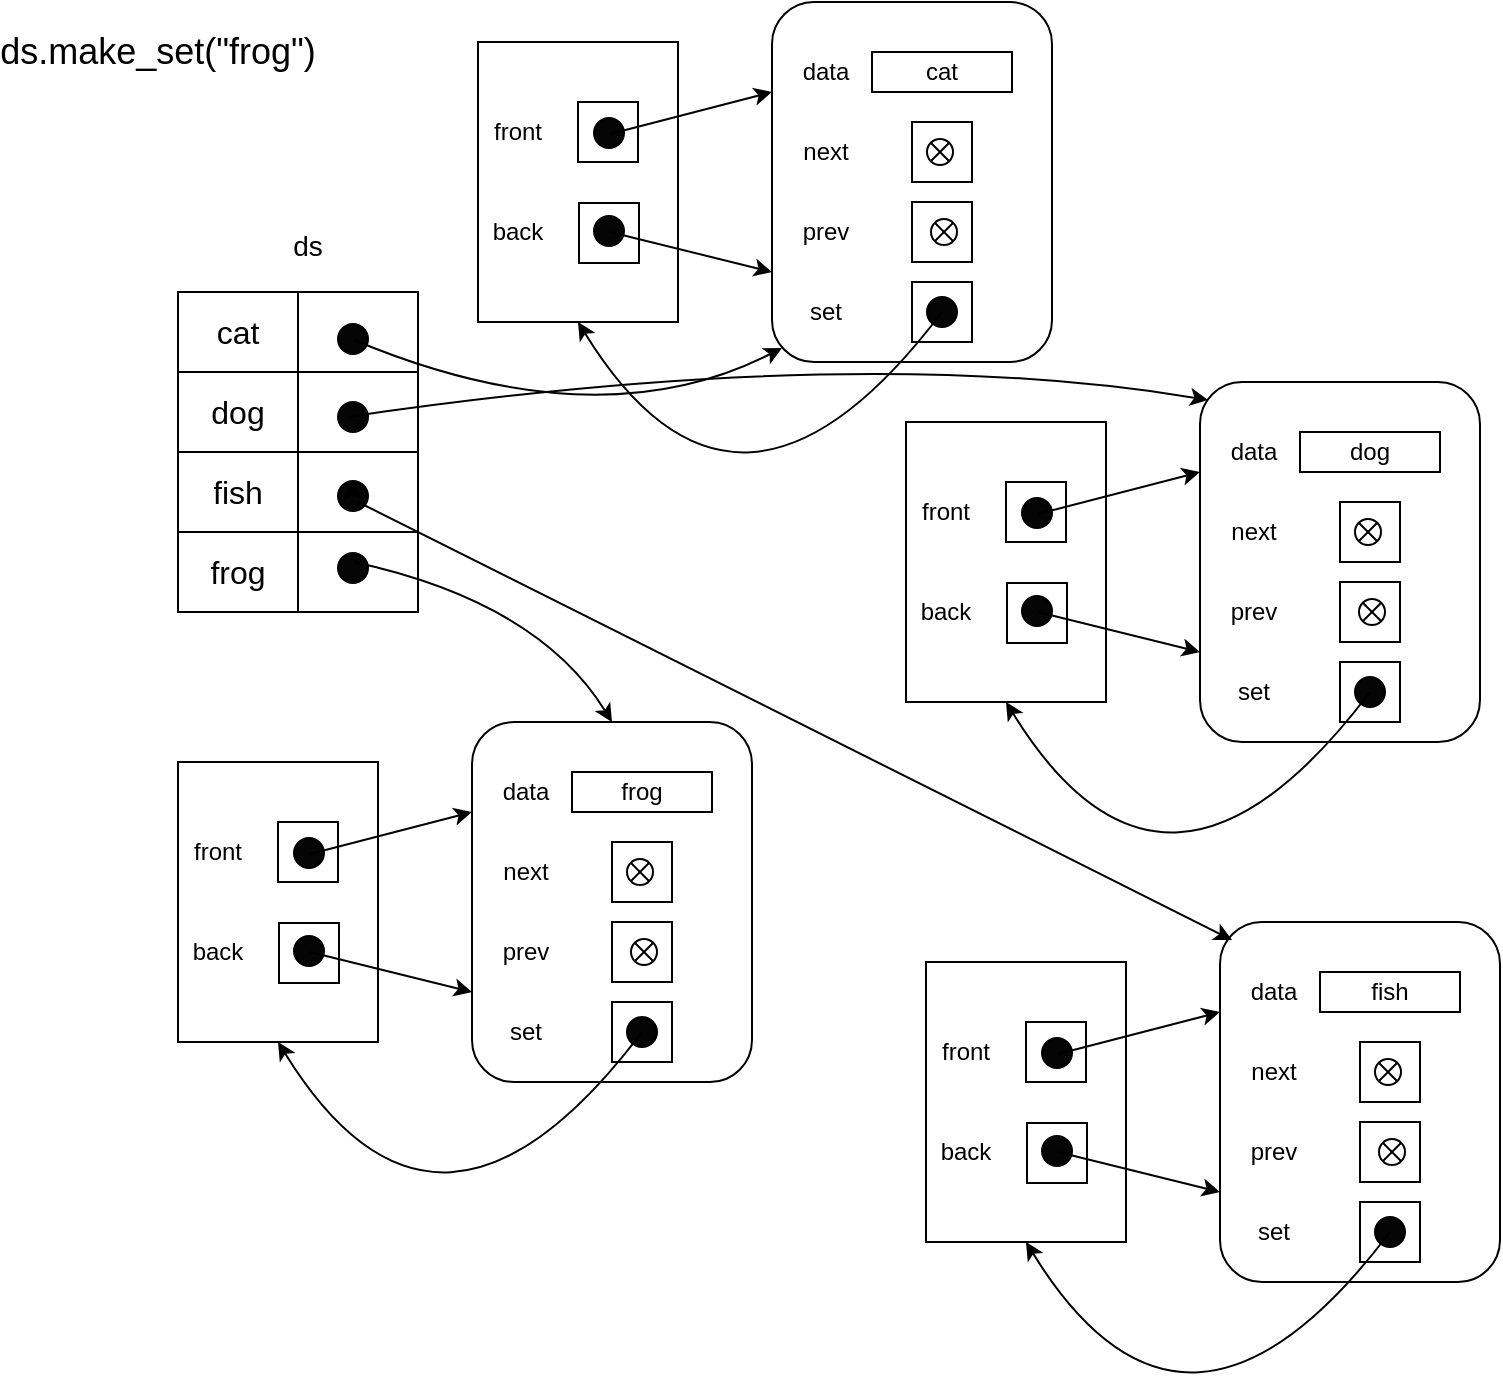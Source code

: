 <mxfile version="20.8.19" type="github">
  <diagram name="第 1 页" id="GiBOQHFT7XzUcaniyEGX">
    <mxGraphModel dx="698" dy="521" grid="1" gridSize="10" guides="1" tooltips="1" connect="1" arrows="1" fold="1" page="1" pageScale="1" pageWidth="827" pageHeight="1169" math="0" shadow="0">
      <root>
        <mxCell id="0" />
        <mxCell id="1" parent="0" />
        <mxCell id="z5tMKnNC0yyqLdrw48rh-1" value="" style="shape=table;startSize=0;container=1;collapsible=0;childLayout=tableLayout;fontSize=16;" parent="1" vertex="1">
          <mxGeometry x="120" y="165" width="120" height="160" as="geometry" />
        </mxCell>
        <mxCell id="z5tMKnNC0yyqLdrw48rh-2" value="" style="shape=tableRow;horizontal=0;startSize=0;swimlaneHead=0;swimlaneBody=0;strokeColor=inherit;top=0;left=0;bottom=0;right=0;collapsible=0;dropTarget=0;fillColor=none;points=[[0,0.5],[1,0.5]];portConstraint=eastwest;fontSize=16;" parent="z5tMKnNC0yyqLdrw48rh-1" vertex="1">
          <mxGeometry width="120" height="40" as="geometry" />
        </mxCell>
        <mxCell id="z5tMKnNC0yyqLdrw48rh-3" value="cat" style="shape=partialRectangle;html=1;whiteSpace=wrap;connectable=0;strokeColor=inherit;overflow=hidden;fillColor=none;top=0;left=0;bottom=0;right=0;pointerEvents=1;fontSize=16;" parent="z5tMKnNC0yyqLdrw48rh-2" vertex="1">
          <mxGeometry width="60" height="40" as="geometry">
            <mxRectangle width="60" height="40" as="alternateBounds" />
          </mxGeometry>
        </mxCell>
        <mxCell id="z5tMKnNC0yyqLdrw48rh-4" value="" style="shape=partialRectangle;html=1;whiteSpace=wrap;connectable=0;strokeColor=inherit;overflow=hidden;fillColor=none;top=0;left=0;bottom=0;right=0;pointerEvents=1;fontSize=16;" parent="z5tMKnNC0yyqLdrw48rh-2" vertex="1">
          <mxGeometry x="60" width="60" height="40" as="geometry">
            <mxRectangle width="60" height="40" as="alternateBounds" />
          </mxGeometry>
        </mxCell>
        <mxCell id="z5tMKnNC0yyqLdrw48rh-6" value="" style="shape=tableRow;horizontal=0;startSize=0;swimlaneHead=0;swimlaneBody=0;strokeColor=inherit;top=0;left=0;bottom=0;right=0;collapsible=0;dropTarget=0;fillColor=none;points=[[0,0.5],[1,0.5]];portConstraint=eastwest;fontSize=16;" parent="z5tMKnNC0yyqLdrw48rh-1" vertex="1">
          <mxGeometry y="40" width="120" height="40" as="geometry" />
        </mxCell>
        <mxCell id="z5tMKnNC0yyqLdrw48rh-7" value="dog" style="shape=partialRectangle;html=1;whiteSpace=wrap;connectable=0;strokeColor=inherit;overflow=hidden;fillColor=none;top=0;left=0;bottom=0;right=0;pointerEvents=1;fontSize=16;" parent="z5tMKnNC0yyqLdrw48rh-6" vertex="1">
          <mxGeometry width="60" height="40" as="geometry">
            <mxRectangle width="60" height="40" as="alternateBounds" />
          </mxGeometry>
        </mxCell>
        <mxCell id="z5tMKnNC0yyqLdrw48rh-8" value="" style="shape=partialRectangle;html=1;whiteSpace=wrap;connectable=0;strokeColor=inherit;overflow=hidden;fillColor=none;top=0;left=0;bottom=0;right=0;pointerEvents=1;fontSize=16;" parent="z5tMKnNC0yyqLdrw48rh-6" vertex="1">
          <mxGeometry x="60" width="60" height="40" as="geometry">
            <mxRectangle width="60" height="40" as="alternateBounds" />
          </mxGeometry>
        </mxCell>
        <mxCell id="z5tMKnNC0yyqLdrw48rh-10" value="" style="shape=tableRow;horizontal=0;startSize=0;swimlaneHead=0;swimlaneBody=0;strokeColor=inherit;top=0;left=0;bottom=0;right=0;collapsible=0;dropTarget=0;fillColor=none;points=[[0,0.5],[1,0.5]];portConstraint=eastwest;fontSize=16;" parent="z5tMKnNC0yyqLdrw48rh-1" vertex="1">
          <mxGeometry y="80" width="120" height="40" as="geometry" />
        </mxCell>
        <mxCell id="z5tMKnNC0yyqLdrw48rh-11" value="fish" style="shape=partialRectangle;html=1;whiteSpace=wrap;connectable=0;strokeColor=inherit;overflow=hidden;fillColor=none;top=0;left=0;bottom=0;right=0;pointerEvents=1;fontSize=16;" parent="z5tMKnNC0yyqLdrw48rh-10" vertex="1">
          <mxGeometry width="60" height="40" as="geometry">
            <mxRectangle width="60" height="40" as="alternateBounds" />
          </mxGeometry>
        </mxCell>
        <mxCell id="z5tMKnNC0yyqLdrw48rh-12" value="" style="shape=partialRectangle;html=1;whiteSpace=wrap;connectable=0;strokeColor=inherit;overflow=hidden;fillColor=none;top=0;left=0;bottom=0;right=0;pointerEvents=1;fontSize=16;" parent="z5tMKnNC0yyqLdrw48rh-10" vertex="1">
          <mxGeometry x="60" width="60" height="40" as="geometry">
            <mxRectangle width="60" height="40" as="alternateBounds" />
          </mxGeometry>
        </mxCell>
        <mxCell id="z5tMKnNC0yyqLdrw48rh-14" style="shape=tableRow;horizontal=0;startSize=0;swimlaneHead=0;swimlaneBody=0;strokeColor=inherit;top=0;left=0;bottom=0;right=0;collapsible=0;dropTarget=0;fillColor=none;points=[[0,0.5],[1,0.5]];portConstraint=eastwest;fontSize=16;" parent="z5tMKnNC0yyqLdrw48rh-1" vertex="1">
          <mxGeometry y="120" width="120" height="40" as="geometry" />
        </mxCell>
        <mxCell id="z5tMKnNC0yyqLdrw48rh-15" value="frog" style="shape=partialRectangle;html=1;whiteSpace=wrap;connectable=0;strokeColor=inherit;overflow=hidden;fillColor=none;top=0;left=0;bottom=0;right=0;pointerEvents=1;fontSize=16;" parent="z5tMKnNC0yyqLdrw48rh-14" vertex="1">
          <mxGeometry width="60" height="40" as="geometry">
            <mxRectangle width="60" height="40" as="alternateBounds" />
          </mxGeometry>
        </mxCell>
        <mxCell id="z5tMKnNC0yyqLdrw48rh-16" style="shape=partialRectangle;html=1;whiteSpace=wrap;connectable=0;strokeColor=inherit;overflow=hidden;fillColor=none;top=0;left=0;bottom=0;right=0;pointerEvents=1;fontSize=16;" parent="z5tMKnNC0yyqLdrw48rh-14" vertex="1">
          <mxGeometry x="60" width="60" height="40" as="geometry">
            <mxRectangle width="60" height="40" as="alternateBounds" />
          </mxGeometry>
        </mxCell>
        <mxCell id="z5tMKnNC0yyqLdrw48rh-20" value="" style="ellipse;whiteSpace=wrap;html=1;aspect=fixed;fillColor=#050505;container=0;" parent="1" vertex="1">
          <mxGeometry x="327" y="128" width="15" height="15" as="geometry" />
        </mxCell>
        <mxCell id="z5tMKnNC0yyqLdrw48rh-21" value="" style="ellipse;whiteSpace=wrap;html=1;aspect=fixed;fillColor=#050505;container=0;" parent="1" vertex="1">
          <mxGeometry x="328" y="127" width="15" height="15" as="geometry" />
        </mxCell>
        <mxCell id="z5tMKnNC0yyqLdrw48rh-23" value="" style="rounded=0;whiteSpace=wrap;html=1;movable=1;resizable=1;rotatable=1;deletable=1;editable=1;locked=0;connectable=1;" parent="1" vertex="1">
          <mxGeometry x="270" y="40" width="100" height="140" as="geometry" />
        </mxCell>
        <mxCell id="z5tMKnNC0yyqLdrw48rh-24" value="front" style="text;html=1;strokeColor=none;fillColor=none;align=center;verticalAlign=middle;whiteSpace=wrap;rounded=0;container=0;" parent="1" vertex="1">
          <mxGeometry x="260" y="70" width="60" height="30" as="geometry" />
        </mxCell>
        <mxCell id="z5tMKnNC0yyqLdrw48rh-25" value="back" style="text;html=1;strokeColor=none;fillColor=none;align=center;verticalAlign=middle;whiteSpace=wrap;rounded=0;container=0;" parent="1" vertex="1">
          <mxGeometry x="260" y="120" width="60" height="30" as="geometry" />
        </mxCell>
        <mxCell id="z5tMKnNC0yyqLdrw48rh-26" value="" style="rounded=0;whiteSpace=wrap;html=1;container=0;" parent="1" vertex="1">
          <mxGeometry x="320" y="70" width="30" height="30" as="geometry" />
        </mxCell>
        <mxCell id="z5tMKnNC0yyqLdrw48rh-27" value="" style="rounded=0;whiteSpace=wrap;html=1;container=0;" parent="1" vertex="1">
          <mxGeometry x="320.5" y="120.5" width="30" height="30" as="geometry" />
        </mxCell>
        <mxCell id="z5tMKnNC0yyqLdrw48rh-28" value="" style="ellipse;whiteSpace=wrap;html=1;aspect=fixed;fillColor=#050505;container=0;" parent="1" vertex="1">
          <mxGeometry x="328" y="78" width="15" height="15" as="geometry" />
        </mxCell>
        <mxCell id="z5tMKnNC0yyqLdrw48rh-29" value="" style="ellipse;whiteSpace=wrap;html=1;aspect=fixed;fillColor=#050505;container=0;" parent="1" vertex="1">
          <mxGeometry x="328" y="127" width="15" height="15" as="geometry" />
        </mxCell>
        <mxCell id="q4AhrPq9-A3EefYoWeDi-9" value="" style="endArrow=classic;html=1;curved=1;entryX=0;entryY=0.25;entryDx=0;entryDy=0;" edge="1" parent="1" target="z5tMKnNC0yyqLdrw48rh-31">
          <mxGeometry width="50" height="50" relative="1" as="geometry">
            <mxPoint x="336" y="86" as="sourcePoint" />
            <mxPoint x="580" y="150" as="targetPoint" />
          </mxGeometry>
        </mxCell>
        <mxCell id="z5tMKnNC0yyqLdrw48rh-31" value="" style="rounded=1;whiteSpace=wrap;html=1;movable=1;resizable=1;rotatable=1;deletable=1;editable=1;locked=0;connectable=1;" parent="1" vertex="1">
          <mxGeometry x="417" y="20" width="140" height="180" as="geometry" />
        </mxCell>
        <mxCell id="z5tMKnNC0yyqLdrw48rh-32" value="data" style="text;html=1;strokeColor=none;fillColor=none;align=center;verticalAlign=middle;whiteSpace=wrap;rounded=0;" parent="1" vertex="1">
          <mxGeometry x="414" y="40" width="60" height="30" as="geometry" />
        </mxCell>
        <mxCell id="z5tMKnNC0yyqLdrw48rh-33" value="next" style="text;html=1;strokeColor=none;fillColor=none;align=center;verticalAlign=middle;whiteSpace=wrap;rounded=0;" parent="1" vertex="1">
          <mxGeometry x="414" y="80" width="60" height="30" as="geometry" />
        </mxCell>
        <mxCell id="z5tMKnNC0yyqLdrw48rh-34" value="prev" style="text;html=1;strokeColor=none;fillColor=none;align=center;verticalAlign=middle;whiteSpace=wrap;rounded=0;" parent="1" vertex="1">
          <mxGeometry x="414" y="120" width="60" height="30" as="geometry" />
        </mxCell>
        <mxCell id="z5tMKnNC0yyqLdrw48rh-35" value="set" style="text;html=1;strokeColor=none;fillColor=none;align=center;verticalAlign=middle;whiteSpace=wrap;rounded=0;" parent="1" vertex="1">
          <mxGeometry x="414" y="160" width="60" height="30" as="geometry" />
        </mxCell>
        <mxCell id="z5tMKnNC0yyqLdrw48rh-36" value="cat" style="rounded=0;whiteSpace=wrap;html=1;" parent="1" vertex="1">
          <mxGeometry x="467" y="45" width="70" height="20" as="geometry" />
        </mxCell>
        <mxCell id="z5tMKnNC0yyqLdrw48rh-37" value="" style="rounded=0;whiteSpace=wrap;html=1;" parent="1" vertex="1">
          <mxGeometry x="487" y="80" width="30" height="30" as="geometry" />
        </mxCell>
        <mxCell id="z5tMKnNC0yyqLdrw48rh-38" value="" style="rounded=0;whiteSpace=wrap;html=1;" parent="1" vertex="1">
          <mxGeometry x="487" y="120" width="30" height="30" as="geometry" />
        </mxCell>
        <mxCell id="z5tMKnNC0yyqLdrw48rh-39" value="" style="rounded=0;whiteSpace=wrap;html=1;" parent="1" vertex="1">
          <mxGeometry x="487" y="160" width="30" height="30" as="geometry" />
        </mxCell>
        <mxCell id="z5tMKnNC0yyqLdrw48rh-42" value="" style="ellipse;whiteSpace=wrap;html=1;aspect=fixed;fillColor=#050505;container=0;" parent="1" vertex="1">
          <mxGeometry x="494.5" y="167.5" width="15" height="15" as="geometry" />
        </mxCell>
        <mxCell id="q4AhrPq9-A3EefYoWeDi-1" value="" style="shape=sumEllipse;perimeter=ellipsePerimeter;whiteSpace=wrap;html=1;backgroundOutline=1;" vertex="1" parent="1">
          <mxGeometry x="494.5" y="88.5" width="13" height="13" as="geometry" />
        </mxCell>
        <mxCell id="q4AhrPq9-A3EefYoWeDi-2" value="" style="shape=sumEllipse;perimeter=ellipsePerimeter;whiteSpace=wrap;html=1;backgroundOutline=1;" vertex="1" parent="1">
          <mxGeometry x="496.5" y="128.5" width="13" height="13" as="geometry" />
        </mxCell>
        <mxCell id="q4AhrPq9-A3EefYoWeDi-10" value="" style="endArrow=classic;html=1;curved=1;entryX=0;entryY=0.75;entryDx=0;entryDy=0;" edge="1" parent="1" target="z5tMKnNC0yyqLdrw48rh-31">
          <mxGeometry width="50" height="50" relative="1" as="geometry">
            <mxPoint x="336" y="135" as="sourcePoint" />
            <mxPoint x="580" y="150" as="targetPoint" />
          </mxGeometry>
        </mxCell>
        <mxCell id="q4AhrPq9-A3EefYoWeDi-3" value="" style="endArrow=classic;html=1;entryX=0.5;entryY=1;entryDx=0;entryDy=0;curved=1;" edge="1" parent="1" target="z5tMKnNC0yyqLdrw48rh-23">
          <mxGeometry width="50" height="50" relative="1" as="geometry">
            <mxPoint x="502" y="175" as="sourcePoint" />
            <mxPoint x="400" y="150" as="targetPoint" />
            <Array as="points">
              <mxPoint x="400" y="310" />
            </Array>
          </mxGeometry>
        </mxCell>
        <mxCell id="q4AhrPq9-A3EefYoWeDi-57" value="" style="ellipse;whiteSpace=wrap;html=1;aspect=fixed;fillColor=#050505;container=0;" vertex="1" parent="1">
          <mxGeometry x="541" y="318" width="15" height="15" as="geometry" />
        </mxCell>
        <mxCell id="q4AhrPq9-A3EefYoWeDi-58" value="" style="ellipse;whiteSpace=wrap;html=1;aspect=fixed;fillColor=#050505;container=0;" vertex="1" parent="1">
          <mxGeometry x="542" y="317" width="15" height="15" as="geometry" />
        </mxCell>
        <mxCell id="q4AhrPq9-A3EefYoWeDi-59" value="" style="rounded=0;whiteSpace=wrap;html=1;movable=1;resizable=1;rotatable=1;deletable=1;editable=1;locked=0;connectable=1;" vertex="1" parent="1">
          <mxGeometry x="484" y="230" width="100" height="140" as="geometry" />
        </mxCell>
        <mxCell id="q4AhrPq9-A3EefYoWeDi-60" value="front" style="text;html=1;strokeColor=none;fillColor=none;align=center;verticalAlign=middle;whiteSpace=wrap;rounded=0;container=0;" vertex="1" parent="1">
          <mxGeometry x="474" y="260" width="60" height="30" as="geometry" />
        </mxCell>
        <mxCell id="q4AhrPq9-A3EefYoWeDi-61" value="back" style="text;html=1;strokeColor=none;fillColor=none;align=center;verticalAlign=middle;whiteSpace=wrap;rounded=0;container=0;" vertex="1" parent="1">
          <mxGeometry x="474" y="310" width="60" height="30" as="geometry" />
        </mxCell>
        <mxCell id="q4AhrPq9-A3EefYoWeDi-62" value="" style="rounded=0;whiteSpace=wrap;html=1;container=0;" vertex="1" parent="1">
          <mxGeometry x="534" y="260" width="30" height="30" as="geometry" />
        </mxCell>
        <mxCell id="q4AhrPq9-A3EefYoWeDi-63" value="" style="rounded=0;whiteSpace=wrap;html=1;container=0;" vertex="1" parent="1">
          <mxGeometry x="534.5" y="310.5" width="30" height="30" as="geometry" />
        </mxCell>
        <mxCell id="q4AhrPq9-A3EefYoWeDi-64" value="" style="ellipse;whiteSpace=wrap;html=1;aspect=fixed;fillColor=#050505;container=0;" vertex="1" parent="1">
          <mxGeometry x="542" y="268" width="15" height="15" as="geometry" />
        </mxCell>
        <mxCell id="q4AhrPq9-A3EefYoWeDi-65" value="" style="ellipse;whiteSpace=wrap;html=1;aspect=fixed;fillColor=#050505;container=0;" vertex="1" parent="1">
          <mxGeometry x="542" y="317" width="15" height="15" as="geometry" />
        </mxCell>
        <mxCell id="q4AhrPq9-A3EefYoWeDi-66" value="" style="endArrow=classic;html=1;curved=1;entryX=0;entryY=0.25;entryDx=0;entryDy=0;rounded=0;" edge="1" target="q4AhrPq9-A3EefYoWeDi-67" parent="1">
          <mxGeometry width="50" height="50" relative="1" as="geometry">
            <mxPoint x="550" y="276" as="sourcePoint" />
            <mxPoint x="794" y="340" as="targetPoint" />
          </mxGeometry>
        </mxCell>
        <mxCell id="q4AhrPq9-A3EefYoWeDi-67" value="" style="rounded=1;whiteSpace=wrap;html=1;movable=1;resizable=1;rotatable=1;deletable=1;editable=1;locked=0;connectable=1;" vertex="1" parent="1">
          <mxGeometry x="631" y="210" width="140" height="180" as="geometry" />
        </mxCell>
        <mxCell id="q4AhrPq9-A3EefYoWeDi-68" value="data" style="text;html=1;strokeColor=none;fillColor=none;align=center;verticalAlign=middle;whiteSpace=wrap;rounded=0;" vertex="1" parent="1">
          <mxGeometry x="628" y="230" width="60" height="30" as="geometry" />
        </mxCell>
        <mxCell id="q4AhrPq9-A3EefYoWeDi-69" value="next" style="text;html=1;strokeColor=none;fillColor=none;align=center;verticalAlign=middle;whiteSpace=wrap;rounded=0;" vertex="1" parent="1">
          <mxGeometry x="628" y="270" width="60" height="30" as="geometry" />
        </mxCell>
        <mxCell id="q4AhrPq9-A3EefYoWeDi-70" value="prev" style="text;html=1;strokeColor=none;fillColor=none;align=center;verticalAlign=middle;whiteSpace=wrap;rounded=0;" vertex="1" parent="1">
          <mxGeometry x="628" y="310" width="60" height="30" as="geometry" />
        </mxCell>
        <mxCell id="q4AhrPq9-A3EefYoWeDi-71" value="set" style="text;html=1;strokeColor=none;fillColor=none;align=center;verticalAlign=middle;whiteSpace=wrap;rounded=0;" vertex="1" parent="1">
          <mxGeometry x="628" y="350" width="60" height="30" as="geometry" />
        </mxCell>
        <mxCell id="q4AhrPq9-A3EefYoWeDi-72" value="dog" style="rounded=0;whiteSpace=wrap;html=1;" vertex="1" parent="1">
          <mxGeometry x="681" y="235" width="70" height="20" as="geometry" />
        </mxCell>
        <mxCell id="q4AhrPq9-A3EefYoWeDi-73" value="" style="rounded=0;whiteSpace=wrap;html=1;" vertex="1" parent="1">
          <mxGeometry x="701" y="270" width="30" height="30" as="geometry" />
        </mxCell>
        <mxCell id="q4AhrPq9-A3EefYoWeDi-74" value="" style="rounded=0;whiteSpace=wrap;html=1;" vertex="1" parent="1">
          <mxGeometry x="701" y="310" width="30" height="30" as="geometry" />
        </mxCell>
        <mxCell id="q4AhrPq9-A3EefYoWeDi-75" value="" style="rounded=0;whiteSpace=wrap;html=1;" vertex="1" parent="1">
          <mxGeometry x="701" y="350" width="30" height="30" as="geometry" />
        </mxCell>
        <mxCell id="q4AhrPq9-A3EefYoWeDi-76" value="" style="ellipse;whiteSpace=wrap;html=1;aspect=fixed;fillColor=#050505;container=0;" vertex="1" parent="1">
          <mxGeometry x="708.5" y="357.5" width="15" height="15" as="geometry" />
        </mxCell>
        <mxCell id="q4AhrPq9-A3EefYoWeDi-77" value="" style="shape=sumEllipse;perimeter=ellipsePerimeter;whiteSpace=wrap;html=1;backgroundOutline=1;" vertex="1" parent="1">
          <mxGeometry x="708.5" y="278.5" width="13" height="13" as="geometry" />
        </mxCell>
        <mxCell id="q4AhrPq9-A3EefYoWeDi-78" value="" style="shape=sumEllipse;perimeter=ellipsePerimeter;whiteSpace=wrap;html=1;backgroundOutline=1;" vertex="1" parent="1">
          <mxGeometry x="710.5" y="318.5" width="13" height="13" as="geometry" />
        </mxCell>
        <mxCell id="q4AhrPq9-A3EefYoWeDi-79" value="" style="endArrow=classic;html=1;curved=1;entryX=0;entryY=0.75;entryDx=0;entryDy=0;rounded=0;" edge="1" target="q4AhrPq9-A3EefYoWeDi-67" parent="1">
          <mxGeometry width="50" height="50" relative="1" as="geometry">
            <mxPoint x="550" y="325" as="sourcePoint" />
            <mxPoint x="794" y="340" as="targetPoint" />
          </mxGeometry>
        </mxCell>
        <mxCell id="q4AhrPq9-A3EefYoWeDi-80" value="" style="endArrow=classic;html=1;entryX=0.5;entryY=1;entryDx=0;entryDy=0;curved=1;rounded=0;" edge="1" target="q4AhrPq9-A3EefYoWeDi-59" parent="1">
          <mxGeometry width="50" height="50" relative="1" as="geometry">
            <mxPoint x="716" y="365" as="sourcePoint" />
            <mxPoint x="614" y="340" as="targetPoint" />
            <Array as="points">
              <mxPoint x="614" y="500" />
            </Array>
          </mxGeometry>
        </mxCell>
        <mxCell id="q4AhrPq9-A3EefYoWeDi-81" value="" style="ellipse;whiteSpace=wrap;html=1;aspect=fixed;fillColor=#050505;container=0;" vertex="1" parent="1">
          <mxGeometry x="551" y="588" width="15" height="15" as="geometry" />
        </mxCell>
        <mxCell id="q4AhrPq9-A3EefYoWeDi-82" value="" style="ellipse;whiteSpace=wrap;html=1;aspect=fixed;fillColor=#050505;container=0;" vertex="1" parent="1">
          <mxGeometry x="552" y="587" width="15" height="15" as="geometry" />
        </mxCell>
        <mxCell id="q4AhrPq9-A3EefYoWeDi-83" value="" style="rounded=0;whiteSpace=wrap;html=1;movable=1;resizable=1;rotatable=1;deletable=1;editable=1;locked=0;connectable=1;" vertex="1" parent="1">
          <mxGeometry x="494" y="500" width="100" height="140" as="geometry" />
        </mxCell>
        <mxCell id="q4AhrPq9-A3EefYoWeDi-84" value="front" style="text;html=1;strokeColor=none;fillColor=none;align=center;verticalAlign=middle;whiteSpace=wrap;rounded=0;container=0;" vertex="1" parent="1">
          <mxGeometry x="484" y="530" width="60" height="30" as="geometry" />
        </mxCell>
        <mxCell id="q4AhrPq9-A3EefYoWeDi-85" value="back" style="text;html=1;strokeColor=none;fillColor=none;align=center;verticalAlign=middle;whiteSpace=wrap;rounded=0;container=0;" vertex="1" parent="1">
          <mxGeometry x="484" y="580" width="60" height="30" as="geometry" />
        </mxCell>
        <mxCell id="q4AhrPq9-A3EefYoWeDi-86" value="" style="rounded=0;whiteSpace=wrap;html=1;container=0;" vertex="1" parent="1">
          <mxGeometry x="544" y="530" width="30" height="30" as="geometry" />
        </mxCell>
        <mxCell id="q4AhrPq9-A3EefYoWeDi-87" value="" style="rounded=0;whiteSpace=wrap;html=1;container=0;" vertex="1" parent="1">
          <mxGeometry x="544.5" y="580.5" width="30" height="30" as="geometry" />
        </mxCell>
        <mxCell id="q4AhrPq9-A3EefYoWeDi-88" value="" style="ellipse;whiteSpace=wrap;html=1;aspect=fixed;fillColor=#050505;container=0;" vertex="1" parent="1">
          <mxGeometry x="552" y="538" width="15" height="15" as="geometry" />
        </mxCell>
        <mxCell id="q4AhrPq9-A3EefYoWeDi-89" value="" style="ellipse;whiteSpace=wrap;html=1;aspect=fixed;fillColor=#050505;container=0;" vertex="1" parent="1">
          <mxGeometry x="552" y="587" width="15" height="15" as="geometry" />
        </mxCell>
        <mxCell id="q4AhrPq9-A3EefYoWeDi-90" value="" style="endArrow=classic;html=1;curved=1;entryX=0;entryY=0.25;entryDx=0;entryDy=0;rounded=0;" edge="1" target="q4AhrPq9-A3EefYoWeDi-91" parent="1">
          <mxGeometry width="50" height="50" relative="1" as="geometry">
            <mxPoint x="560" y="546" as="sourcePoint" />
            <mxPoint x="804" y="610" as="targetPoint" />
          </mxGeometry>
        </mxCell>
        <mxCell id="q4AhrPq9-A3EefYoWeDi-91" value="" style="rounded=1;whiteSpace=wrap;html=1;movable=1;resizable=1;rotatable=1;deletable=1;editable=1;locked=0;connectable=1;" vertex="1" parent="1">
          <mxGeometry x="641" y="480" width="140" height="180" as="geometry" />
        </mxCell>
        <mxCell id="q4AhrPq9-A3EefYoWeDi-92" value="data" style="text;html=1;strokeColor=none;fillColor=none;align=center;verticalAlign=middle;whiteSpace=wrap;rounded=0;" vertex="1" parent="1">
          <mxGeometry x="638" y="500" width="60" height="30" as="geometry" />
        </mxCell>
        <mxCell id="q4AhrPq9-A3EefYoWeDi-93" value="next" style="text;html=1;strokeColor=none;fillColor=none;align=center;verticalAlign=middle;whiteSpace=wrap;rounded=0;" vertex="1" parent="1">
          <mxGeometry x="638" y="540" width="60" height="30" as="geometry" />
        </mxCell>
        <mxCell id="q4AhrPq9-A3EefYoWeDi-94" value="prev" style="text;html=1;strokeColor=none;fillColor=none;align=center;verticalAlign=middle;whiteSpace=wrap;rounded=0;" vertex="1" parent="1">
          <mxGeometry x="638" y="580" width="60" height="30" as="geometry" />
        </mxCell>
        <mxCell id="q4AhrPq9-A3EefYoWeDi-95" value="set" style="text;html=1;strokeColor=none;fillColor=none;align=center;verticalAlign=middle;whiteSpace=wrap;rounded=0;" vertex="1" parent="1">
          <mxGeometry x="638" y="620" width="60" height="30" as="geometry" />
        </mxCell>
        <mxCell id="q4AhrPq9-A3EefYoWeDi-96" value="fish" style="rounded=0;whiteSpace=wrap;html=1;" vertex="1" parent="1">
          <mxGeometry x="691" y="505" width="70" height="20" as="geometry" />
        </mxCell>
        <mxCell id="q4AhrPq9-A3EefYoWeDi-97" value="" style="rounded=0;whiteSpace=wrap;html=1;" vertex="1" parent="1">
          <mxGeometry x="711" y="540" width="30" height="30" as="geometry" />
        </mxCell>
        <mxCell id="q4AhrPq9-A3EefYoWeDi-98" value="" style="rounded=0;whiteSpace=wrap;html=1;" vertex="1" parent="1">
          <mxGeometry x="711" y="580" width="30" height="30" as="geometry" />
        </mxCell>
        <mxCell id="q4AhrPq9-A3EefYoWeDi-99" value="" style="rounded=0;whiteSpace=wrap;html=1;" vertex="1" parent="1">
          <mxGeometry x="711" y="620" width="30" height="30" as="geometry" />
        </mxCell>
        <mxCell id="q4AhrPq9-A3EefYoWeDi-100" value="" style="ellipse;whiteSpace=wrap;html=1;aspect=fixed;fillColor=#050505;container=0;" vertex="1" parent="1">
          <mxGeometry x="718.5" y="627.5" width="15" height="15" as="geometry" />
        </mxCell>
        <mxCell id="q4AhrPq9-A3EefYoWeDi-101" value="" style="shape=sumEllipse;perimeter=ellipsePerimeter;whiteSpace=wrap;html=1;backgroundOutline=1;" vertex="1" parent="1">
          <mxGeometry x="718.5" y="548.5" width="13" height="13" as="geometry" />
        </mxCell>
        <mxCell id="q4AhrPq9-A3EefYoWeDi-102" value="" style="shape=sumEllipse;perimeter=ellipsePerimeter;whiteSpace=wrap;html=1;backgroundOutline=1;" vertex="1" parent="1">
          <mxGeometry x="720.5" y="588.5" width="13" height="13" as="geometry" />
        </mxCell>
        <mxCell id="q4AhrPq9-A3EefYoWeDi-103" value="" style="endArrow=classic;html=1;curved=1;entryX=0;entryY=0.75;entryDx=0;entryDy=0;rounded=0;" edge="1" target="q4AhrPq9-A3EefYoWeDi-91" parent="1">
          <mxGeometry width="50" height="50" relative="1" as="geometry">
            <mxPoint x="560" y="595" as="sourcePoint" />
            <mxPoint x="804" y="610" as="targetPoint" />
          </mxGeometry>
        </mxCell>
        <mxCell id="q4AhrPq9-A3EefYoWeDi-104" value="" style="endArrow=classic;html=1;entryX=0.5;entryY=1;entryDx=0;entryDy=0;curved=1;rounded=0;" edge="1" target="q4AhrPq9-A3EefYoWeDi-83" parent="1">
          <mxGeometry width="50" height="50" relative="1" as="geometry">
            <mxPoint x="726" y="635" as="sourcePoint" />
            <mxPoint x="624" y="610" as="targetPoint" />
            <Array as="points">
              <mxPoint x="624" y="770" />
            </Array>
          </mxGeometry>
        </mxCell>
        <mxCell id="q4AhrPq9-A3EefYoWeDi-105" value="" style="ellipse;whiteSpace=wrap;html=1;aspect=fixed;fillColor=#050505;container=0;" vertex="1" parent="1">
          <mxGeometry x="177" y="488" width="15" height="15" as="geometry" />
        </mxCell>
        <mxCell id="q4AhrPq9-A3EefYoWeDi-106" value="" style="ellipse;whiteSpace=wrap;html=1;aspect=fixed;fillColor=#050505;container=0;" vertex="1" parent="1">
          <mxGeometry x="178" y="487" width="15" height="15" as="geometry" />
        </mxCell>
        <mxCell id="q4AhrPq9-A3EefYoWeDi-107" value="" style="rounded=0;whiteSpace=wrap;html=1;movable=1;resizable=1;rotatable=1;deletable=1;editable=1;locked=0;connectable=1;" vertex="1" parent="1">
          <mxGeometry x="120" y="400" width="100" height="140" as="geometry" />
        </mxCell>
        <mxCell id="q4AhrPq9-A3EefYoWeDi-108" value="front" style="text;html=1;strokeColor=none;fillColor=none;align=center;verticalAlign=middle;whiteSpace=wrap;rounded=0;container=0;" vertex="1" parent="1">
          <mxGeometry x="110" y="430" width="60" height="30" as="geometry" />
        </mxCell>
        <mxCell id="q4AhrPq9-A3EefYoWeDi-109" value="back" style="text;html=1;strokeColor=none;fillColor=none;align=center;verticalAlign=middle;whiteSpace=wrap;rounded=0;container=0;" vertex="1" parent="1">
          <mxGeometry x="110" y="480" width="60" height="30" as="geometry" />
        </mxCell>
        <mxCell id="q4AhrPq9-A3EefYoWeDi-110" value="" style="rounded=0;whiteSpace=wrap;html=1;container=0;" vertex="1" parent="1">
          <mxGeometry x="170" y="430" width="30" height="30" as="geometry" />
        </mxCell>
        <mxCell id="q4AhrPq9-A3EefYoWeDi-111" value="" style="rounded=0;whiteSpace=wrap;html=1;container=0;" vertex="1" parent="1">
          <mxGeometry x="170.5" y="480.5" width="30" height="30" as="geometry" />
        </mxCell>
        <mxCell id="q4AhrPq9-A3EefYoWeDi-112" value="" style="ellipse;whiteSpace=wrap;html=1;aspect=fixed;fillColor=#050505;container=0;" vertex="1" parent="1">
          <mxGeometry x="178" y="438" width="15" height="15" as="geometry" />
        </mxCell>
        <mxCell id="q4AhrPq9-A3EefYoWeDi-113" value="" style="ellipse;whiteSpace=wrap;html=1;aspect=fixed;fillColor=#050505;container=0;" vertex="1" parent="1">
          <mxGeometry x="178" y="487" width="15" height="15" as="geometry" />
        </mxCell>
        <mxCell id="q4AhrPq9-A3EefYoWeDi-114" value="" style="endArrow=classic;html=1;curved=1;entryX=0;entryY=0.25;entryDx=0;entryDy=0;rounded=0;" edge="1" target="q4AhrPq9-A3EefYoWeDi-115" parent="1">
          <mxGeometry width="50" height="50" relative="1" as="geometry">
            <mxPoint x="186" y="446" as="sourcePoint" />
            <mxPoint x="430" y="510" as="targetPoint" />
          </mxGeometry>
        </mxCell>
        <mxCell id="q4AhrPq9-A3EefYoWeDi-115" value="" style="rounded=1;whiteSpace=wrap;html=1;movable=1;resizable=1;rotatable=1;deletable=1;editable=1;locked=0;connectable=1;" vertex="1" parent="1">
          <mxGeometry x="267" y="380" width="140" height="180" as="geometry" />
        </mxCell>
        <mxCell id="q4AhrPq9-A3EefYoWeDi-116" value="data" style="text;html=1;strokeColor=none;fillColor=none;align=center;verticalAlign=middle;whiteSpace=wrap;rounded=0;" vertex="1" parent="1">
          <mxGeometry x="264" y="400" width="60" height="30" as="geometry" />
        </mxCell>
        <mxCell id="q4AhrPq9-A3EefYoWeDi-117" value="next" style="text;html=1;strokeColor=none;fillColor=none;align=center;verticalAlign=middle;whiteSpace=wrap;rounded=0;" vertex="1" parent="1">
          <mxGeometry x="264" y="440" width="60" height="30" as="geometry" />
        </mxCell>
        <mxCell id="q4AhrPq9-A3EefYoWeDi-118" value="prev" style="text;html=1;strokeColor=none;fillColor=none;align=center;verticalAlign=middle;whiteSpace=wrap;rounded=0;" vertex="1" parent="1">
          <mxGeometry x="264" y="480" width="60" height="30" as="geometry" />
        </mxCell>
        <mxCell id="q4AhrPq9-A3EefYoWeDi-119" value="set" style="text;html=1;strokeColor=none;fillColor=none;align=center;verticalAlign=middle;whiteSpace=wrap;rounded=0;" vertex="1" parent="1">
          <mxGeometry x="264" y="520" width="60" height="30" as="geometry" />
        </mxCell>
        <mxCell id="q4AhrPq9-A3EefYoWeDi-120" value="frog" style="rounded=0;whiteSpace=wrap;html=1;" vertex="1" parent="1">
          <mxGeometry x="317" y="405" width="70" height="20" as="geometry" />
        </mxCell>
        <mxCell id="q4AhrPq9-A3EefYoWeDi-121" value="" style="rounded=0;whiteSpace=wrap;html=1;" vertex="1" parent="1">
          <mxGeometry x="337" y="440" width="30" height="30" as="geometry" />
        </mxCell>
        <mxCell id="q4AhrPq9-A3EefYoWeDi-122" value="" style="rounded=0;whiteSpace=wrap;html=1;" vertex="1" parent="1">
          <mxGeometry x="337" y="480" width="30" height="30" as="geometry" />
        </mxCell>
        <mxCell id="q4AhrPq9-A3EefYoWeDi-123" value="" style="rounded=0;whiteSpace=wrap;html=1;" vertex="1" parent="1">
          <mxGeometry x="337" y="520" width="30" height="30" as="geometry" />
        </mxCell>
        <mxCell id="q4AhrPq9-A3EefYoWeDi-124" value="" style="ellipse;whiteSpace=wrap;html=1;aspect=fixed;fillColor=#050505;container=0;" vertex="1" parent="1">
          <mxGeometry x="344.5" y="527.5" width="15" height="15" as="geometry" />
        </mxCell>
        <mxCell id="q4AhrPq9-A3EefYoWeDi-125" value="" style="shape=sumEllipse;perimeter=ellipsePerimeter;whiteSpace=wrap;html=1;backgroundOutline=1;" vertex="1" parent="1">
          <mxGeometry x="344.5" y="448.5" width="13" height="13" as="geometry" />
        </mxCell>
        <mxCell id="q4AhrPq9-A3EefYoWeDi-126" value="" style="shape=sumEllipse;perimeter=ellipsePerimeter;whiteSpace=wrap;html=1;backgroundOutline=1;" vertex="1" parent="1">
          <mxGeometry x="346.5" y="488.5" width="13" height="13" as="geometry" />
        </mxCell>
        <mxCell id="q4AhrPq9-A3EefYoWeDi-127" value="" style="endArrow=classic;html=1;curved=1;entryX=0;entryY=0.75;entryDx=0;entryDy=0;rounded=0;" edge="1" target="q4AhrPq9-A3EefYoWeDi-115" parent="1">
          <mxGeometry width="50" height="50" relative="1" as="geometry">
            <mxPoint x="186" y="495" as="sourcePoint" />
            <mxPoint x="430" y="510" as="targetPoint" />
          </mxGeometry>
        </mxCell>
        <mxCell id="q4AhrPq9-A3EefYoWeDi-128" value="" style="endArrow=classic;html=1;entryX=0.5;entryY=1;entryDx=0;entryDy=0;curved=1;rounded=0;" edge="1" target="q4AhrPq9-A3EefYoWeDi-107" parent="1">
          <mxGeometry width="50" height="50" relative="1" as="geometry">
            <mxPoint x="352" y="535" as="sourcePoint" />
            <mxPoint x="250" y="510" as="targetPoint" />
            <Array as="points">
              <mxPoint x="250" y="670" />
            </Array>
          </mxGeometry>
        </mxCell>
        <mxCell id="q4AhrPq9-A3EefYoWeDi-129" value="" style="ellipse;whiteSpace=wrap;html=1;aspect=fixed;fillColor=#050505;container=0;" vertex="1" parent="1">
          <mxGeometry x="200" y="181" width="15" height="15" as="geometry" />
        </mxCell>
        <mxCell id="q4AhrPq9-A3EefYoWeDi-130" value="" style="ellipse;whiteSpace=wrap;html=1;aspect=fixed;fillColor=#050505;container=0;" vertex="1" parent="1">
          <mxGeometry x="200" y="220" width="15" height="15" as="geometry" />
        </mxCell>
        <mxCell id="q4AhrPq9-A3EefYoWeDi-131" value="" style="ellipse;whiteSpace=wrap;html=1;aspect=fixed;fillColor=#050505;container=0;" vertex="1" parent="1">
          <mxGeometry x="200" y="259.5" width="15" height="15" as="geometry" />
        </mxCell>
        <mxCell id="q4AhrPq9-A3EefYoWeDi-132" value="" style="ellipse;whiteSpace=wrap;html=1;aspect=fixed;fillColor=#050505;container=0;" vertex="1" parent="1">
          <mxGeometry x="200" y="295.5" width="15" height="15" as="geometry" />
        </mxCell>
        <mxCell id="q4AhrPq9-A3EefYoWeDi-133" style="edgeStyle=orthogonalEdgeStyle;curved=1;orthogonalLoop=1;jettySize=auto;html=1;exitX=1;exitY=0.5;exitDx=0;exitDy=0;entryX=0.5;entryY=0;entryDx=0;entryDy=0;" edge="1" parent="1" source="q4AhrPq9-A3EefYoWeDi-131" target="q4AhrPq9-A3EefYoWeDi-131">
          <mxGeometry relative="1" as="geometry" />
        </mxCell>
        <mxCell id="q4AhrPq9-A3EefYoWeDi-134" value="&lt;font style=&quot;font-size: 14px;&quot;&gt;ds&lt;/font&gt;" style="text;html=1;strokeColor=none;fillColor=none;align=center;verticalAlign=middle;whiteSpace=wrap;rounded=0;" vertex="1" parent="1">
          <mxGeometry x="155" y="127" width="60" height="30" as="geometry" />
        </mxCell>
        <mxCell id="q4AhrPq9-A3EefYoWeDi-135" value="" style="endArrow=classic;html=1;curved=1;entryX=0.036;entryY=0.961;entryDx=0;entryDy=0;entryPerimeter=0;" edge="1" parent="1" target="z5tMKnNC0yyqLdrw48rh-31">
          <mxGeometry width="50" height="50" relative="1" as="geometry">
            <mxPoint x="208" y="189" as="sourcePoint" />
            <mxPoint x="580" y="250" as="targetPoint" />
            <Array as="points">
              <mxPoint x="330" y="240" />
            </Array>
          </mxGeometry>
        </mxCell>
        <mxCell id="q4AhrPq9-A3EefYoWeDi-136" value="" style="endArrow=classic;html=1;fontSize=14;curved=1;exitX=0;exitY=0;exitDx=0;exitDy=0;entryX=0.029;entryY=0.05;entryDx=0;entryDy=0;entryPerimeter=0;" edge="1" parent="1" target="q4AhrPq9-A3EefYoWeDi-67">
          <mxGeometry width="50" height="50" relative="1" as="geometry">
            <mxPoint x="206.197" y="227.197" as="sourcePoint" />
            <mxPoint x="584" y="255" as="targetPoint" />
            <Array as="points">
              <mxPoint x="460" y="190" />
            </Array>
          </mxGeometry>
        </mxCell>
        <mxCell id="q4AhrPq9-A3EefYoWeDi-137" value="" style="endArrow=classic;html=1;fontSize=14;curved=1;entryX=0.043;entryY=0.05;entryDx=0;entryDy=0;entryPerimeter=0;" edge="1" parent="1" target="q4AhrPq9-A3EefYoWeDi-91">
          <mxGeometry width="50" height="50" relative="1" as="geometry">
            <mxPoint x="210" y="270" as="sourcePoint" />
            <mxPoint x="580" y="300" as="targetPoint" />
          </mxGeometry>
        </mxCell>
        <mxCell id="q4AhrPq9-A3EefYoWeDi-138" value="" style="endArrow=classic;html=1;fontSize=14;curved=1;entryX=0.5;entryY=0;entryDx=0;entryDy=0;" edge="1" parent="1" target="q4AhrPq9-A3EefYoWeDi-115">
          <mxGeometry width="50" height="50" relative="1" as="geometry">
            <mxPoint x="208" y="300" as="sourcePoint" />
            <mxPoint x="580" y="300" as="targetPoint" />
            <Array as="points">
              <mxPoint x="300" y="320" />
            </Array>
          </mxGeometry>
        </mxCell>
        <mxCell id="q4AhrPq9-A3EefYoWeDi-139" value="&lt;font style=&quot;font-size: 18px;&quot;&gt;ds.make_set(&quot;frog&quot;)&lt;/font&gt;" style="text;html=1;strokeColor=none;fillColor=none;align=center;verticalAlign=middle;whiteSpace=wrap;rounded=0;fontSize=14;" vertex="1" parent="1">
          <mxGeometry x="80" y="30" width="60" height="30" as="geometry" />
        </mxCell>
      </root>
    </mxGraphModel>
  </diagram>
</mxfile>
